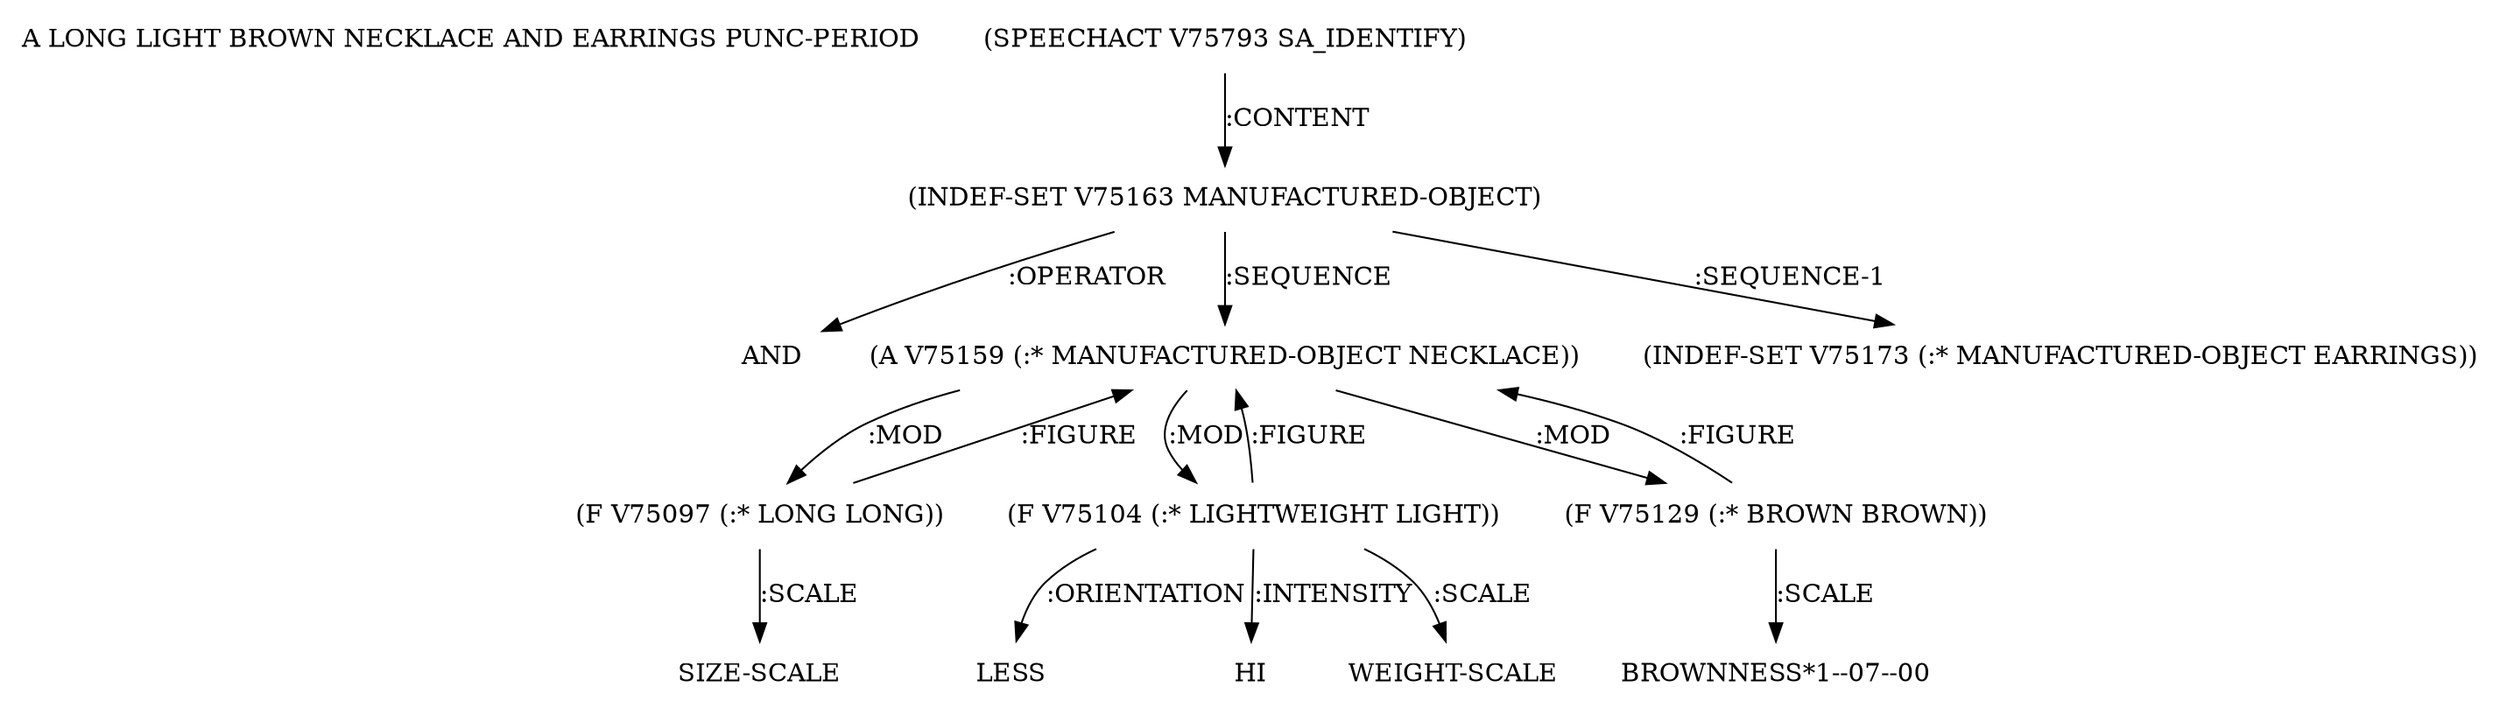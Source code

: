 digraph Terms {
  node [shape=none]
  "A LONG LIGHT BROWN NECKLACE AND EARRINGS PUNC-PERIOD"
  "V75793" [label="(SPEECHACT V75793 SA_IDENTIFY)"]
  "V75793" -> "V75163" [label=":CONTENT"]
  "V75163" [label="(INDEF-SET V75163 MANUFACTURED-OBJECT)"]
  "V75163" -> "NT76805" [label=":OPERATOR"]
  "NT76805" [label="AND"]
  "V75163" -> "V75159" [label=":SEQUENCE"]
  "V75163" -> "V75173" [label=":SEQUENCE-1"]
  "V75159" [label="(A V75159 (:* MANUFACTURED-OBJECT NECKLACE))"]
  "V75159" -> "V75097" [label=":MOD"]
  "V75159" -> "V75104" [label=":MOD"]
  "V75159" -> "V75129" [label=":MOD"]
  "V75097" [label="(F V75097 (:* LONG LONG))"]
  "V75097" -> "V75159" [label=":FIGURE"]
  "V75097" -> "NT76806" [label=":SCALE"]
  "NT76806" [label="SIZE-SCALE"]
  "V75104" [label="(F V75104 (:* LIGHTWEIGHT LIGHT))"]
  "V75104" -> "NT76807" [label=":ORIENTATION"]
  "NT76807" [label="LESS"]
  "V75104" -> "NT76808" [label=":INTENSITY"]
  "NT76808" [label="HI"]
  "V75104" -> "V75159" [label=":FIGURE"]
  "V75104" -> "NT76809" [label=":SCALE"]
  "NT76809" [label="WEIGHT-SCALE"]
  "V75129" [label="(F V75129 (:* BROWN BROWN))"]
  "V75129" -> "V75159" [label=":FIGURE"]
  "V75129" -> "NT76810" [label=":SCALE"]
  "NT76810" [label="BROWNNESS*1--07--00"]
  "V75173" [label="(INDEF-SET V75173 (:* MANUFACTURED-OBJECT EARRINGS))"]
}
